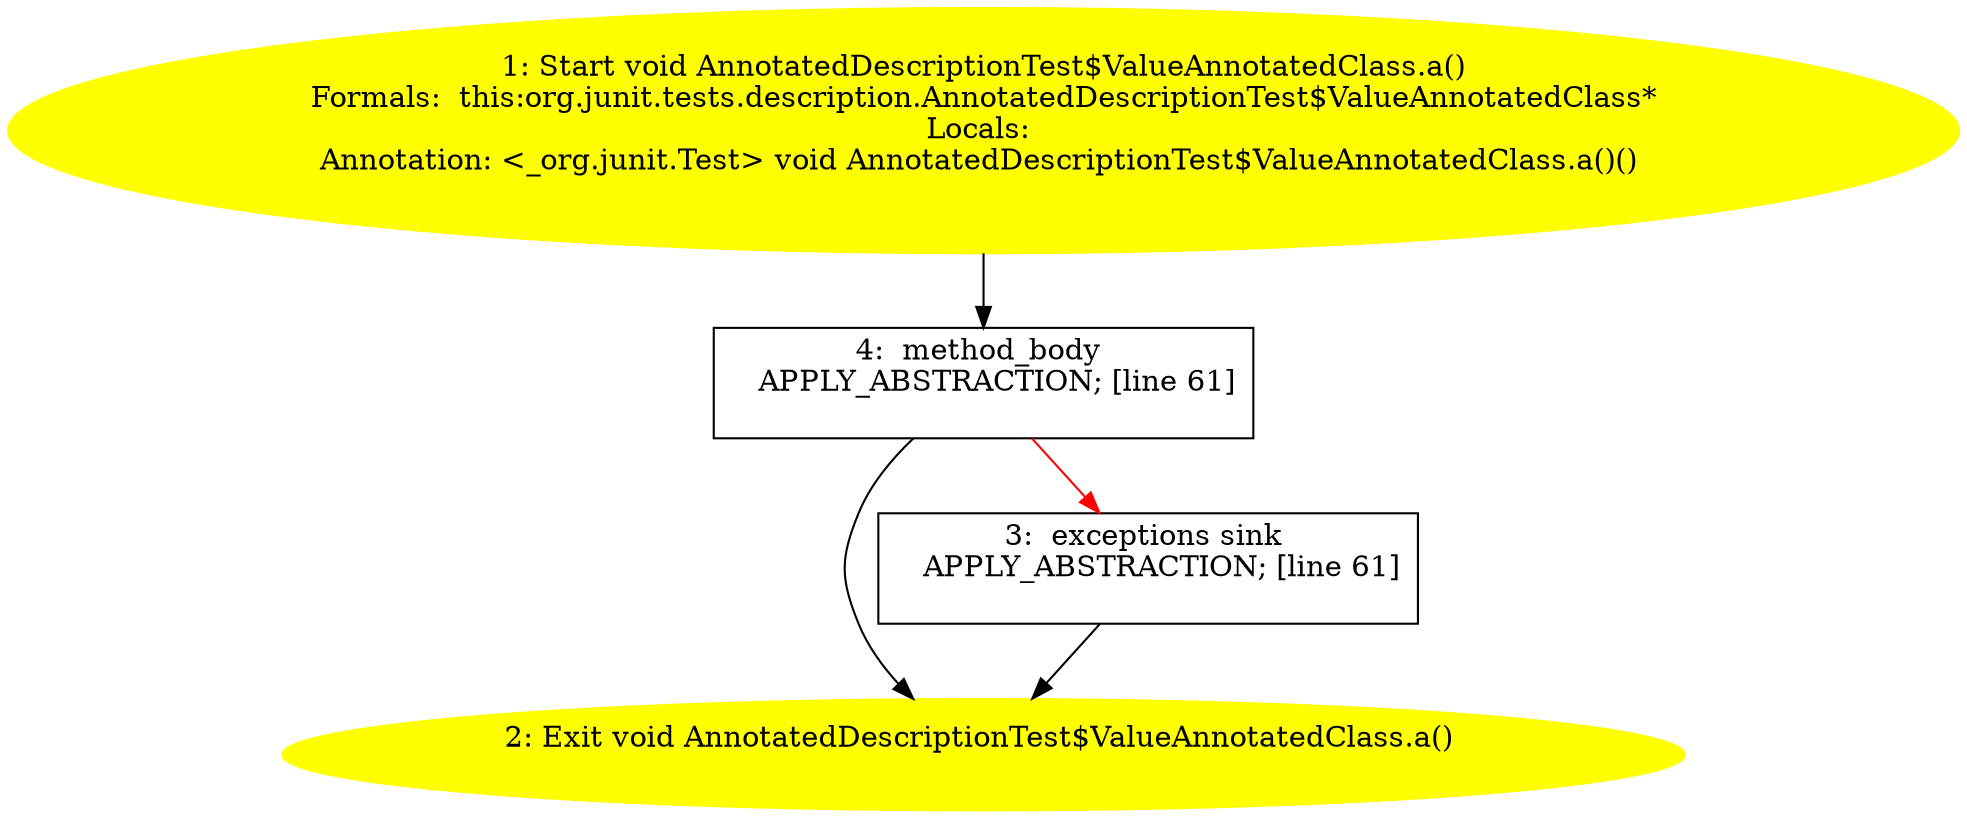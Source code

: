 /* @generated */
digraph cfg {
"org.junit.tests.description.AnnotatedDescriptionTest$ValueAnnotatedClass.a():void.ea062bca5fed03ebc1db3aaaceeca78b_1" [label="1: Start void AnnotatedDescriptionTest$ValueAnnotatedClass.a()\nFormals:  this:org.junit.tests.description.AnnotatedDescriptionTest$ValueAnnotatedClass*\nLocals: \nAnnotation: <_org.junit.Test> void AnnotatedDescriptionTest$ValueAnnotatedClass.a()() \n  " color=yellow style=filled]
	

	 "org.junit.tests.description.AnnotatedDescriptionTest$ValueAnnotatedClass.a():void.ea062bca5fed03ebc1db3aaaceeca78b_1" -> "org.junit.tests.description.AnnotatedDescriptionTest$ValueAnnotatedClass.a():void.ea062bca5fed03ebc1db3aaaceeca78b_4" ;
"org.junit.tests.description.AnnotatedDescriptionTest$ValueAnnotatedClass.a():void.ea062bca5fed03ebc1db3aaaceeca78b_2" [label="2: Exit void AnnotatedDescriptionTest$ValueAnnotatedClass.a() \n  " color=yellow style=filled]
	

"org.junit.tests.description.AnnotatedDescriptionTest$ValueAnnotatedClass.a():void.ea062bca5fed03ebc1db3aaaceeca78b_3" [label="3:  exceptions sink \n   APPLY_ABSTRACTION; [line 61]\n " shape="box"]
	

	 "org.junit.tests.description.AnnotatedDescriptionTest$ValueAnnotatedClass.a():void.ea062bca5fed03ebc1db3aaaceeca78b_3" -> "org.junit.tests.description.AnnotatedDescriptionTest$ValueAnnotatedClass.a():void.ea062bca5fed03ebc1db3aaaceeca78b_2" ;
"org.junit.tests.description.AnnotatedDescriptionTest$ValueAnnotatedClass.a():void.ea062bca5fed03ebc1db3aaaceeca78b_4" [label="4:  method_body \n   APPLY_ABSTRACTION; [line 61]\n " shape="box"]
	

	 "org.junit.tests.description.AnnotatedDescriptionTest$ValueAnnotatedClass.a():void.ea062bca5fed03ebc1db3aaaceeca78b_4" -> "org.junit.tests.description.AnnotatedDescriptionTest$ValueAnnotatedClass.a():void.ea062bca5fed03ebc1db3aaaceeca78b_2" ;
	 "org.junit.tests.description.AnnotatedDescriptionTest$ValueAnnotatedClass.a():void.ea062bca5fed03ebc1db3aaaceeca78b_4" -> "org.junit.tests.description.AnnotatedDescriptionTest$ValueAnnotatedClass.a():void.ea062bca5fed03ebc1db3aaaceeca78b_3" [color="red" ];
}

